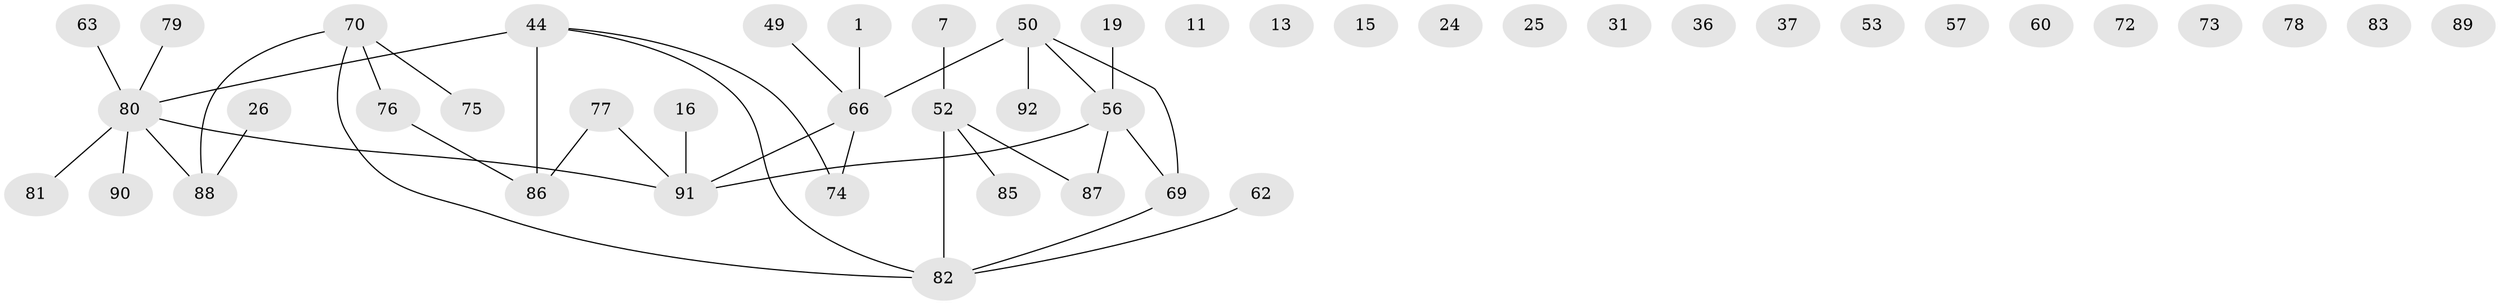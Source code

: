 // original degree distribution, {1: 0.2717391304347826, 6: 0.021739130434782608, 2: 0.2717391304347826, 4: 0.09782608695652174, 0: 0.13043478260869565, 3: 0.18478260869565216, 5: 0.021739130434782608}
// Generated by graph-tools (version 1.1) at 2025/39/03/09/25 04:39:33]
// undirected, 46 vertices, 37 edges
graph export_dot {
graph [start="1"]
  node [color=gray90,style=filled];
  1;
  7;
  11;
  13;
  15;
  16;
  19;
  24;
  25;
  26;
  31;
  36;
  37 [super="+28"];
  44 [super="+20"];
  49;
  50 [super="+10"];
  52;
  53 [super="+3+6+30"];
  56 [super="+46+40"];
  57;
  60 [super="+54"];
  62 [super="+33"];
  63 [super="+45"];
  66 [super="+17+43+47"];
  69 [super="+14"];
  70;
  72;
  73 [super="+5+34"];
  74 [super="+59"];
  75 [super="+29"];
  76 [super="+4"];
  77 [super="+42"];
  78;
  79 [super="+64+68"];
  80 [super="+55"];
  81;
  82 [super="+38+71"];
  83;
  85;
  86;
  87 [super="+22"];
  88 [super="+84"];
  89;
  90 [super="+21"];
  91 [super="+67"];
  92;
  1 -- 66;
  7 -- 52;
  16 -- 91;
  19 -- 56;
  26 -- 88;
  44 -- 86 [weight=2];
  44 -- 80;
  44 -- 74;
  44 -- 82;
  49 -- 66;
  50 -- 69 [weight=2];
  50 -- 92 [weight=2];
  50 -- 66;
  50 -- 56;
  52 -- 82 [weight=2];
  52 -- 85;
  52 -- 87 [weight=2];
  56 -- 69;
  56 -- 87 [weight=3];
  56 -- 91;
  62 -- 82;
  63 -- 80;
  66 -- 91 [weight=2];
  66 -- 74;
  69 -- 82;
  70 -- 76;
  70 -- 88;
  70 -- 82;
  70 -- 75;
  76 -- 86;
  77 -- 86;
  77 -- 91;
  79 -- 80;
  80 -- 81;
  80 -- 88 [weight=2];
  80 -- 91;
  80 -- 90;
}
